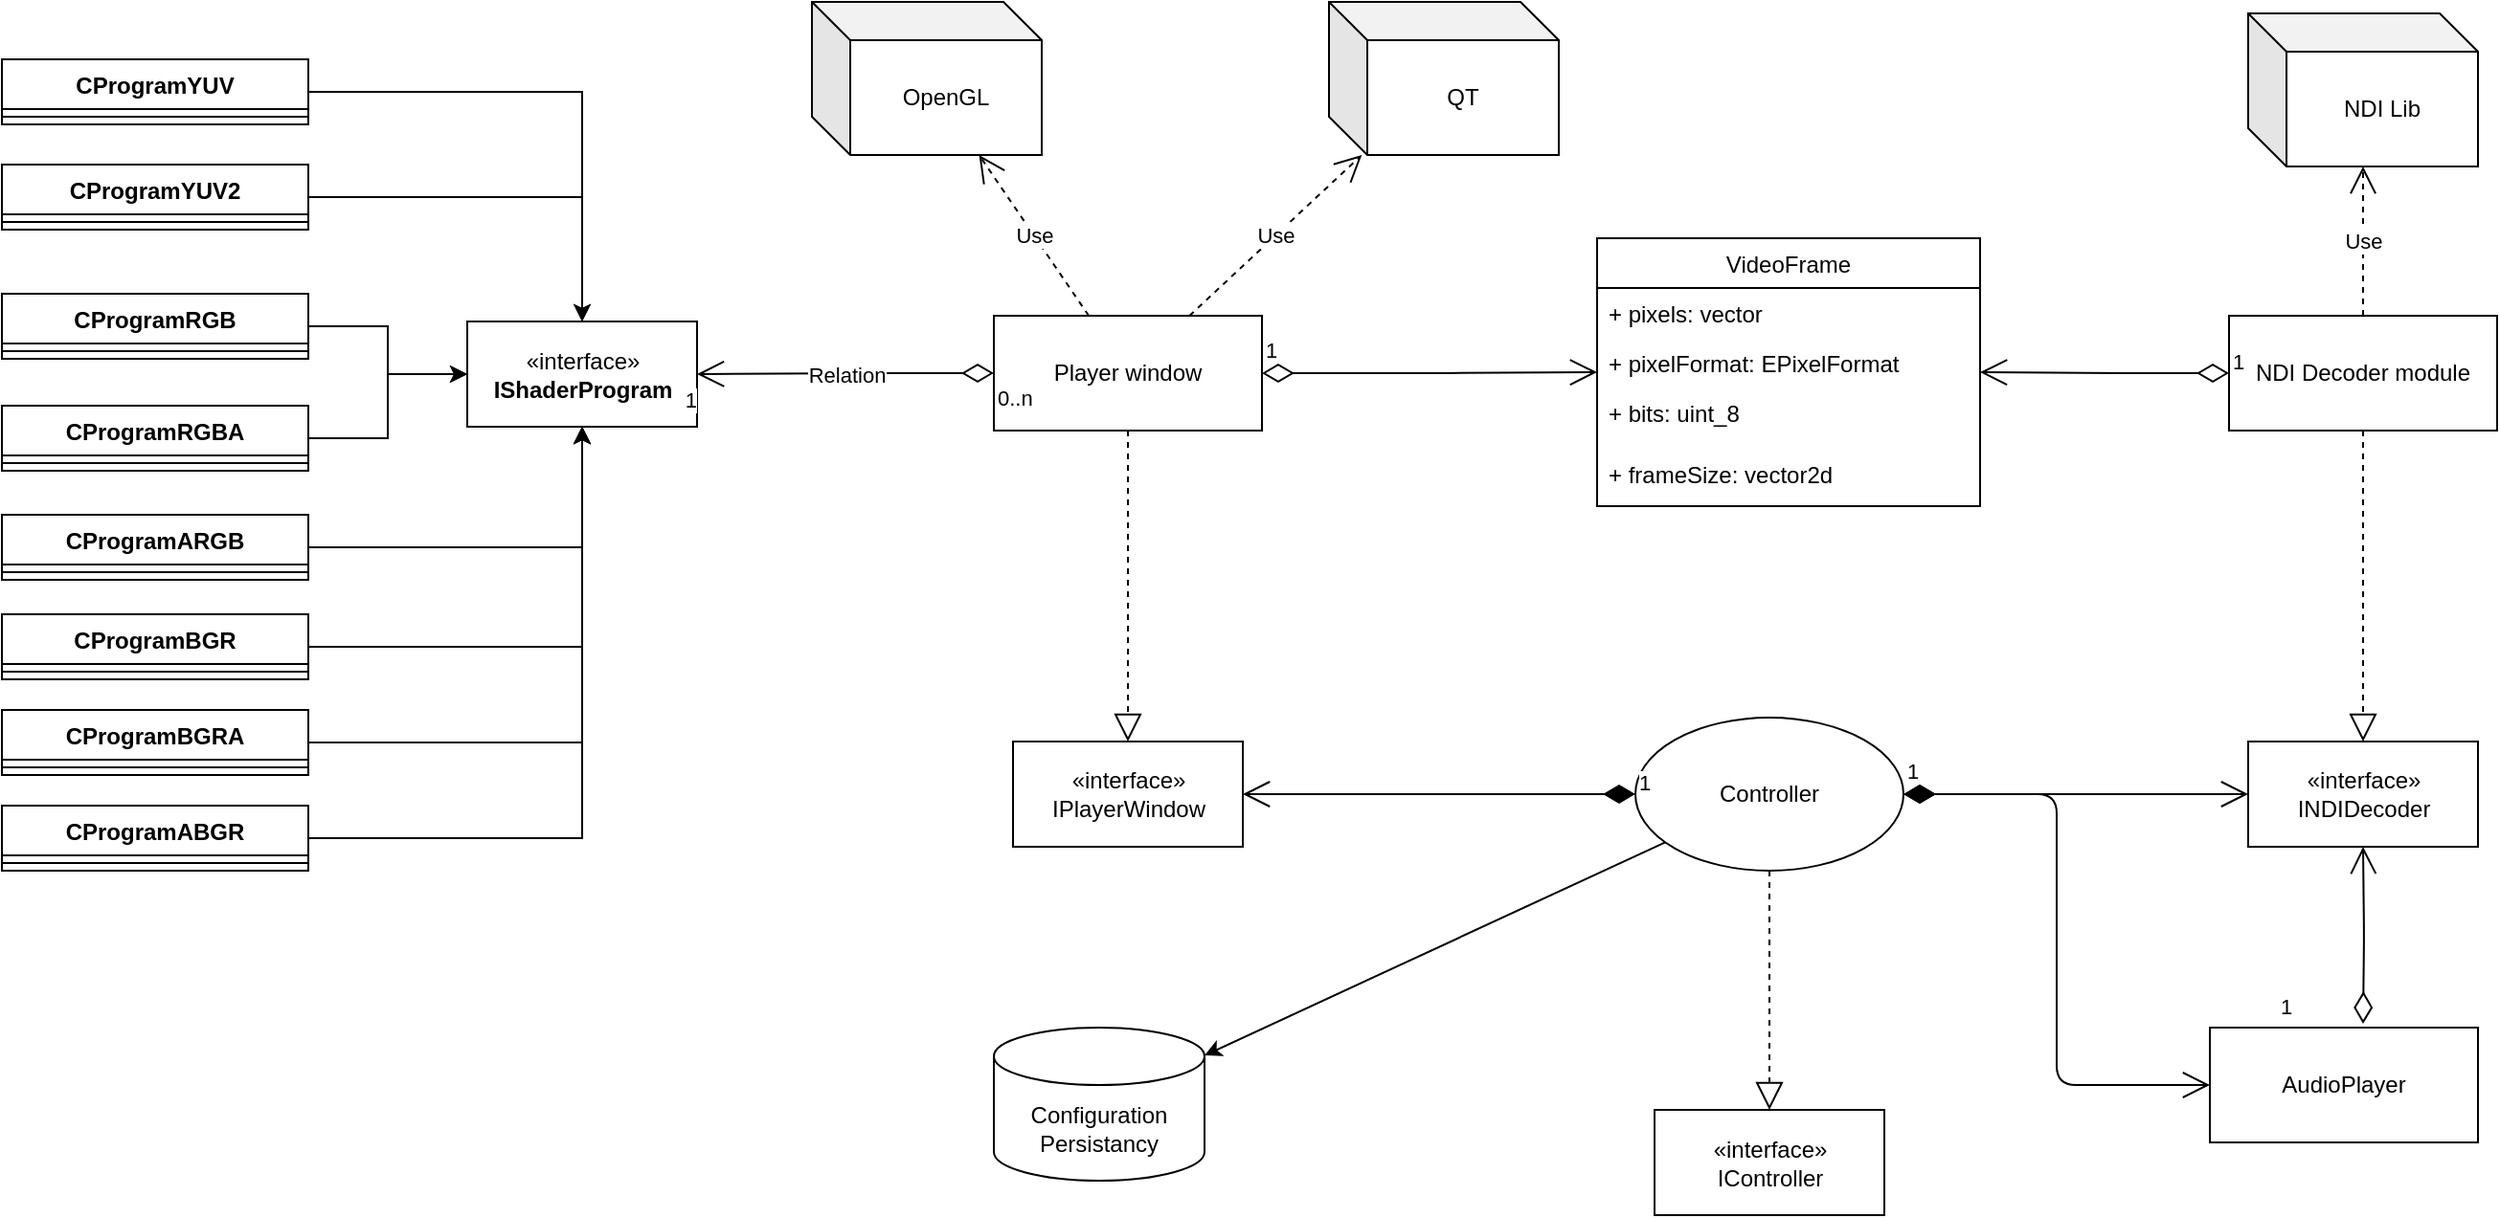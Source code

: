 <mxfile version="14.4.7" type="device"><diagram id="E6jAM6QH0g46WiACRepy" name="Page-1"><mxGraphModel dx="2295" dy="796" grid="1" gridSize="10" guides="1" tooltips="1" connect="1" arrows="1" fold="1" page="1" pageScale="1" pageWidth="827" pageHeight="1169" math="0" shadow="0"><root><mxCell id="0"/><mxCell id="1" parent="0"/><mxCell id="FjV0xHpYoXtp-rTesrgR-1" value="NDI Decoder module" style="rounded=0;whiteSpace=wrap;html=1;" vertex="1" parent="1"><mxGeometry x="750" y="300" width="140" height="60" as="geometry"/></mxCell><mxCell id="FjV0xHpYoXtp-rTesrgR-2" value="NDI Lib" style="shape=cube;whiteSpace=wrap;html=1;boundedLbl=1;backgroundOutline=1;darkOpacity=0.05;darkOpacity2=0.1;" vertex="1" parent="1"><mxGeometry x="760" y="142" width="120" height="80" as="geometry"/></mxCell><mxCell id="FjV0xHpYoXtp-rTesrgR-4" value="OpenGL" style="shape=cube;whiteSpace=wrap;html=1;boundedLbl=1;backgroundOutline=1;darkOpacity=0.05;darkOpacity2=0.1;" vertex="1" parent="1"><mxGeometry x="10" y="136" width="120" height="80" as="geometry"/></mxCell><mxCell id="FjV0xHpYoXtp-rTesrgR-5" value="Player window" style="rounded=0;whiteSpace=wrap;html=1;" vertex="1" parent="1"><mxGeometry x="105" y="300" width="140" height="60" as="geometry"/></mxCell><mxCell id="FjV0xHpYoXtp-rTesrgR-8" value="Controller" style="ellipse;whiteSpace=wrap;html=1;" vertex="1" parent="1"><mxGeometry x="440" y="510" width="140" height="80" as="geometry"/></mxCell><mxCell id="FjV0xHpYoXtp-rTesrgR-9" value="AudioPlayer" style="rounded=0;whiteSpace=wrap;html=1;" vertex="1" parent="1"><mxGeometry x="740" y="672" width="140" height="60" as="geometry"/></mxCell><mxCell id="FjV0xHpYoXtp-rTesrgR-13" value="Configuration Persistancy" style="shape=cylinder3;whiteSpace=wrap;html=1;boundedLbl=1;backgroundOutline=1;size=15;" vertex="1" parent="1"><mxGeometry x="105" y="672" width="110" height="80" as="geometry"/></mxCell><mxCell id="FjV0xHpYoXtp-rTesrgR-14" value="" style="endArrow=classic;html=1;" edge="1" parent="1" source="FjV0xHpYoXtp-rTesrgR-8" target="FjV0xHpYoXtp-rTesrgR-13"><mxGeometry width="50" height="50" relative="1" as="geometry"><mxPoint x="400" y="525" as="sourcePoint"/><mxPoint x="450" y="475" as="targetPoint"/></mxGeometry></mxCell><mxCell id="FjV0xHpYoXtp-rTesrgR-16" value="" style="endArrow=block;dashed=1;endFill=0;endSize=12;html=1;" edge="1" parent="1" source="FjV0xHpYoXtp-rTesrgR-8" target="FjV0xHpYoXtp-rTesrgR-48"><mxGeometry width="160" relative="1" as="geometry"><mxPoint x="470" y="495" as="sourcePoint"/><mxPoint x="630" y="495" as="targetPoint"/></mxGeometry></mxCell><mxCell id="FjV0xHpYoXtp-rTesrgR-27" value="" style="endArrow=block;dashed=1;endFill=0;endSize=12;html=1;" edge="1" parent="1" source="FjV0xHpYoXtp-rTesrgR-1" target="FjV0xHpYoXtp-rTesrgR-47"><mxGeometry width="160" relative="1" as="geometry"><mxPoint x="510" y="309.66" as="sourcePoint"/><mxPoint x="820" y="455" as="targetPoint"/></mxGeometry></mxCell><mxCell id="FjV0xHpYoXtp-rTesrgR-30" value="1" style="endArrow=open;html=1;endSize=12;startArrow=diamondThin;startSize=14;startFill=1;edgeStyle=orthogonalEdgeStyle;align=left;verticalAlign=bottom;" edge="1" parent="1" source="FjV0xHpYoXtp-rTesrgR-8" target="FjV0xHpYoXtp-rTesrgR-46"><mxGeometry x="-1" y="3" relative="1" as="geometry"><mxPoint x="420" y="629.66" as="sourcePoint"/><mxPoint x="200" y="550" as="targetPoint"/></mxGeometry></mxCell><mxCell id="FjV0xHpYoXtp-rTesrgR-31" value="1" style="endArrow=open;html=1;endSize=12;startArrow=diamondThin;startSize=14;startFill=1;edgeStyle=orthogonalEdgeStyle;align=left;verticalAlign=bottom;" edge="1" parent="1" source="FjV0xHpYoXtp-rTesrgR-8" target="FjV0xHpYoXtp-rTesrgR-47"><mxGeometry x="-1" y="3" relative="1" as="geometry"><mxPoint x="230" y="535" as="sourcePoint"/><mxPoint x="580" y="550" as="targetPoint"/></mxGeometry></mxCell><mxCell id="FjV0xHpYoXtp-rTesrgR-32" value="" style="endArrow=block;dashed=1;endFill=0;endSize=12;html=1;" edge="1" parent="1" source="FjV0xHpYoXtp-rTesrgR-5" target="FjV0xHpYoXtp-rTesrgR-46"><mxGeometry width="160" relative="1" as="geometry"><mxPoint y="399.66" as="sourcePoint"/><mxPoint x="160" y="399.66" as="targetPoint"/></mxGeometry></mxCell><mxCell id="FjV0xHpYoXtp-rTesrgR-33" value="Use" style="endArrow=open;endSize=12;dashed=1;html=1;" edge="1" parent="1" source="FjV0xHpYoXtp-rTesrgR-1" target="FjV0xHpYoXtp-rTesrgR-2"><mxGeometry width="160" relative="1" as="geometry"><mxPoint x="470" y="330" as="sourcePoint"/><mxPoint x="630" y="330" as="targetPoint"/></mxGeometry></mxCell><mxCell id="FjV0xHpYoXtp-rTesrgR-34" value="QT" style="shape=cube;whiteSpace=wrap;html=1;boundedLbl=1;backgroundOutline=1;darkOpacity=0.05;darkOpacity2=0.1;" vertex="1" parent="1"><mxGeometry x="280" y="136" width="120" height="80" as="geometry"/></mxCell><mxCell id="FjV0xHpYoXtp-rTesrgR-35" value="Use" style="endArrow=open;endSize=12;dashed=1;html=1;" edge="1" parent="1" source="FjV0xHpYoXtp-rTesrgR-5" target="FjV0xHpYoXtp-rTesrgR-4"><mxGeometry width="160" relative="1" as="geometry"><mxPoint x="240" y="330" as="sourcePoint"/><mxPoint x="400" y="330" as="targetPoint"/></mxGeometry></mxCell><mxCell id="FjV0xHpYoXtp-rTesrgR-36" value="Use" style="endArrow=open;endSize=12;dashed=1;html=1;" edge="1" parent="1" source="FjV0xHpYoXtp-rTesrgR-5" target="FjV0xHpYoXtp-rTesrgR-34"><mxGeometry width="160" relative="1" as="geometry"><mxPoint x="240" y="330" as="sourcePoint"/><mxPoint x="400" y="330" as="targetPoint"/></mxGeometry></mxCell><mxCell id="FjV0xHpYoXtp-rTesrgR-41" value="«interface»&lt;br&gt;&lt;b&gt;IShaderProgram&lt;br&gt;&lt;/b&gt;" style="html=1;" vertex="1" parent="1"><mxGeometry x="-170" y="303" width="120" height="55" as="geometry"/></mxCell><mxCell id="FjV0xHpYoXtp-rTesrgR-65" value="" style="edgeStyle=orthogonalEdgeStyle;rounded=0;orthogonalLoop=1;jettySize=auto;html=1;" edge="1" parent="1" source="FjV0xHpYoXtp-rTesrgR-42" target="FjV0xHpYoXtp-rTesrgR-41"><mxGeometry relative="1" as="geometry"/></mxCell><mxCell id="FjV0xHpYoXtp-rTesrgR-42" value="CProgramYUV" style="swimlane;fontStyle=1;align=center;verticalAlign=top;childLayout=stackLayout;horizontal=1;startSize=26;horizontalStack=0;resizeParent=1;resizeParentMax=0;resizeLast=0;collapsible=1;marginBottom=0;" vertex="1" parent="1"><mxGeometry x="-413" y="166" width="160" height="34" as="geometry"/></mxCell><mxCell id="FjV0xHpYoXtp-rTesrgR-44" value="" style="line;strokeWidth=1;fillColor=none;align=left;verticalAlign=middle;spacingTop=-1;spacingLeft=3;spacingRight=3;rotatable=0;labelPosition=right;points=[];portConstraint=eastwest;" vertex="1" parent="FjV0xHpYoXtp-rTesrgR-42"><mxGeometry y="26" width="160" height="8" as="geometry"/></mxCell><mxCell id="FjV0xHpYoXtp-rTesrgR-46" value="«interface»&lt;br&gt;IPlayerWindow&lt;b&gt;&lt;br&gt;&lt;/b&gt;" style="html=1;" vertex="1" parent="1"><mxGeometry x="115" y="522.5" width="120" height="55" as="geometry"/></mxCell><mxCell id="FjV0xHpYoXtp-rTesrgR-47" value="«interface»&lt;br&gt;INDIDecoder&lt;b&gt;&lt;br&gt;&lt;/b&gt;" style="html=1;" vertex="1" parent="1"><mxGeometry x="760" y="522.5" width="120" height="55" as="geometry"/></mxCell><mxCell id="FjV0xHpYoXtp-rTesrgR-48" value="«interface»&lt;br&gt;IController&lt;b&gt;&lt;br&gt;&lt;/b&gt;" style="html=1;" vertex="1" parent="1"><mxGeometry x="450" y="715" width="120" height="55" as="geometry"/></mxCell><mxCell id="FjV0xHpYoXtp-rTesrgR-66" value="" style="edgeStyle=orthogonalEdgeStyle;rounded=0;orthogonalLoop=1;jettySize=auto;html=1;" edge="1" parent="1" source="FjV0xHpYoXtp-rTesrgR-50" target="FjV0xHpYoXtp-rTesrgR-41"><mxGeometry relative="1" as="geometry"/></mxCell><mxCell id="FjV0xHpYoXtp-rTesrgR-50" value="CProgramYUV2" style="swimlane;fontStyle=1;align=center;verticalAlign=top;childLayout=stackLayout;horizontal=1;startSize=26;horizontalStack=0;resizeParent=1;resizeParentMax=0;resizeLast=0;collapsible=1;marginBottom=0;" vertex="1" parent="1"><mxGeometry x="-413" y="221" width="160" height="34" as="geometry"/></mxCell><mxCell id="FjV0xHpYoXtp-rTesrgR-51" value="" style="line;strokeWidth=1;fillColor=none;align=left;verticalAlign=middle;spacingTop=-1;spacingLeft=3;spacingRight=3;rotatable=0;labelPosition=right;points=[];portConstraint=eastwest;" vertex="1" parent="FjV0xHpYoXtp-rTesrgR-50"><mxGeometry y="26" width="160" height="8" as="geometry"/></mxCell><mxCell id="FjV0xHpYoXtp-rTesrgR-67" value="" style="edgeStyle=orthogonalEdgeStyle;rounded=0;orthogonalLoop=1;jettySize=auto;html=1;" edge="1" parent="1" source="FjV0xHpYoXtp-rTesrgR-52" target="FjV0xHpYoXtp-rTesrgR-41"><mxGeometry relative="1" as="geometry"/></mxCell><mxCell id="FjV0xHpYoXtp-rTesrgR-52" value="CProgramRGB" style="swimlane;fontStyle=1;align=center;verticalAlign=top;childLayout=stackLayout;horizontal=1;startSize=26;horizontalStack=0;resizeParent=1;resizeParentMax=0;resizeLast=0;collapsible=1;marginBottom=0;" vertex="1" parent="1"><mxGeometry x="-413" y="288.5" width="160" height="34" as="geometry"/></mxCell><mxCell id="FjV0xHpYoXtp-rTesrgR-53" value="" style="line;strokeWidth=1;fillColor=none;align=left;verticalAlign=middle;spacingTop=-1;spacingLeft=3;spacingRight=3;rotatable=0;labelPosition=right;points=[];portConstraint=eastwest;" vertex="1" parent="FjV0xHpYoXtp-rTesrgR-52"><mxGeometry y="26" width="160" height="8" as="geometry"/></mxCell><mxCell id="FjV0xHpYoXtp-rTesrgR-70" value="" style="edgeStyle=orthogonalEdgeStyle;rounded=0;orthogonalLoop=1;jettySize=auto;html=1;" edge="1" parent="1" source="FjV0xHpYoXtp-rTesrgR-54" target="FjV0xHpYoXtp-rTesrgR-41"><mxGeometry relative="1" as="geometry"/></mxCell><mxCell id="FjV0xHpYoXtp-rTesrgR-54" value="CProgramRGBA" style="swimlane;fontStyle=1;align=center;verticalAlign=top;childLayout=stackLayout;horizontal=1;startSize=26;horizontalStack=0;resizeParent=1;resizeParentMax=0;resizeLast=0;collapsible=1;marginBottom=0;" vertex="1" parent="1"><mxGeometry x="-413" y="347" width="160" height="34" as="geometry"/></mxCell><mxCell id="FjV0xHpYoXtp-rTesrgR-55" value="" style="line;strokeWidth=1;fillColor=none;align=left;verticalAlign=middle;spacingTop=-1;spacingLeft=3;spacingRight=3;rotatable=0;labelPosition=right;points=[];portConstraint=eastwest;" vertex="1" parent="FjV0xHpYoXtp-rTesrgR-54"><mxGeometry y="26" width="160" height="8" as="geometry"/></mxCell><mxCell id="FjV0xHpYoXtp-rTesrgR-71" value="" style="edgeStyle=orthogonalEdgeStyle;rounded=0;orthogonalLoop=1;jettySize=auto;html=1;" edge="1" parent="1" source="FjV0xHpYoXtp-rTesrgR-56" target="FjV0xHpYoXtp-rTesrgR-41"><mxGeometry relative="1" as="geometry"/></mxCell><mxCell id="FjV0xHpYoXtp-rTesrgR-56" value="CProgramARGB" style="swimlane;fontStyle=1;align=center;verticalAlign=top;childLayout=stackLayout;horizontal=1;startSize=26;horizontalStack=0;resizeParent=1;resizeParentMax=0;resizeLast=0;collapsible=1;marginBottom=0;" vertex="1" parent="1"><mxGeometry x="-413" y="404" width="160" height="34" as="geometry"/></mxCell><mxCell id="FjV0xHpYoXtp-rTesrgR-57" value="" style="line;strokeWidth=1;fillColor=none;align=left;verticalAlign=middle;spacingTop=-1;spacingLeft=3;spacingRight=3;rotatable=0;labelPosition=right;points=[];portConstraint=eastwest;" vertex="1" parent="FjV0xHpYoXtp-rTesrgR-56"><mxGeometry y="26" width="160" height="8" as="geometry"/></mxCell><mxCell id="FjV0xHpYoXtp-rTesrgR-72" value="" style="edgeStyle=orthogonalEdgeStyle;rounded=0;orthogonalLoop=1;jettySize=auto;html=1;" edge="1" parent="1" source="FjV0xHpYoXtp-rTesrgR-58" target="FjV0xHpYoXtp-rTesrgR-41"><mxGeometry relative="1" as="geometry"/></mxCell><mxCell id="FjV0xHpYoXtp-rTesrgR-58" value="CProgramBGR" style="swimlane;fontStyle=1;align=center;verticalAlign=top;childLayout=stackLayout;horizontal=1;startSize=26;horizontalStack=0;resizeParent=1;resizeParentMax=0;resizeLast=0;collapsible=1;marginBottom=0;" vertex="1" parent="1"><mxGeometry x="-413" y="456" width="160" height="34" as="geometry"/></mxCell><mxCell id="FjV0xHpYoXtp-rTesrgR-59" value="" style="line;strokeWidth=1;fillColor=none;align=left;verticalAlign=middle;spacingTop=-1;spacingLeft=3;spacingRight=3;rotatable=0;labelPosition=right;points=[];portConstraint=eastwest;" vertex="1" parent="FjV0xHpYoXtp-rTesrgR-58"><mxGeometry y="26" width="160" height="8" as="geometry"/></mxCell><mxCell id="FjV0xHpYoXtp-rTesrgR-73" value="" style="edgeStyle=orthogonalEdgeStyle;rounded=0;orthogonalLoop=1;jettySize=auto;html=1;" edge="1" parent="1" source="FjV0xHpYoXtp-rTesrgR-60" target="FjV0xHpYoXtp-rTesrgR-41"><mxGeometry relative="1" as="geometry"/></mxCell><mxCell id="FjV0xHpYoXtp-rTesrgR-60" value="CProgramBGRA" style="swimlane;fontStyle=1;align=center;verticalAlign=top;childLayout=stackLayout;horizontal=1;startSize=26;horizontalStack=0;resizeParent=1;resizeParentMax=0;resizeLast=0;collapsible=1;marginBottom=0;" vertex="1" parent="1"><mxGeometry x="-413" y="506" width="160" height="34" as="geometry"/></mxCell><mxCell id="FjV0xHpYoXtp-rTesrgR-61" value="" style="line;strokeWidth=1;fillColor=none;align=left;verticalAlign=middle;spacingTop=-1;spacingLeft=3;spacingRight=3;rotatable=0;labelPosition=right;points=[];portConstraint=eastwest;" vertex="1" parent="FjV0xHpYoXtp-rTesrgR-60"><mxGeometry y="26" width="160" height="8" as="geometry"/></mxCell><mxCell id="FjV0xHpYoXtp-rTesrgR-74" value="" style="edgeStyle=orthogonalEdgeStyle;rounded=0;orthogonalLoop=1;jettySize=auto;html=1;" edge="1" parent="1" source="FjV0xHpYoXtp-rTesrgR-62" target="FjV0xHpYoXtp-rTesrgR-41"><mxGeometry relative="1" as="geometry"/></mxCell><mxCell id="FjV0xHpYoXtp-rTesrgR-62" value="CProgramABGR" style="swimlane;fontStyle=1;align=center;verticalAlign=top;childLayout=stackLayout;horizontal=1;startSize=26;horizontalStack=0;resizeParent=1;resizeParentMax=0;resizeLast=0;collapsible=1;marginBottom=0;" vertex="1" parent="1"><mxGeometry x="-413" y="556" width="160" height="34" as="geometry"/></mxCell><mxCell id="FjV0xHpYoXtp-rTesrgR-63" value="" style="line;strokeWidth=1;fillColor=none;align=left;verticalAlign=middle;spacingTop=-1;spacingLeft=3;spacingRight=3;rotatable=0;labelPosition=right;points=[];portConstraint=eastwest;" vertex="1" parent="FjV0xHpYoXtp-rTesrgR-62"><mxGeometry y="26" width="160" height="8" as="geometry"/></mxCell><mxCell id="FjV0xHpYoXtp-rTesrgR-76" value="VideoFrame" style="swimlane;fontStyle=0;childLayout=stackLayout;horizontal=1;startSize=26;fillColor=none;horizontalStack=0;resizeParent=1;resizeParentMax=0;resizeLast=0;collapsible=1;marginBottom=0;" vertex="1" parent="1"><mxGeometry x="420" y="259.5" width="200" height="140" as="geometry"/></mxCell><mxCell id="FjV0xHpYoXtp-rTesrgR-77" value="+ pixels: vector&#10;" style="text;strokeColor=none;fillColor=none;align=left;verticalAlign=top;spacingLeft=4;spacingRight=4;overflow=hidden;rotatable=0;points=[[0,0.5],[1,0.5]];portConstraint=eastwest;" vertex="1" parent="FjV0xHpYoXtp-rTesrgR-76"><mxGeometry y="26" width="200" height="26" as="geometry"/></mxCell><mxCell id="FjV0xHpYoXtp-rTesrgR-78" value="+ pixelFormat: EPixelFormat" style="text;strokeColor=none;fillColor=none;align=left;verticalAlign=top;spacingLeft=4;spacingRight=4;overflow=hidden;rotatable=0;points=[[0,0.5],[1,0.5]];portConstraint=eastwest;" vertex="1" parent="FjV0xHpYoXtp-rTesrgR-76"><mxGeometry y="52" width="200" height="26" as="geometry"/></mxCell><mxCell id="FjV0xHpYoXtp-rTesrgR-79" value="+ bits: uint_8" style="text;strokeColor=none;fillColor=none;align=left;verticalAlign=top;spacingLeft=4;spacingRight=4;overflow=hidden;rotatable=0;points=[[0,0.5],[1,0.5]];portConstraint=eastwest;" vertex="1" parent="FjV0xHpYoXtp-rTesrgR-76"><mxGeometry y="78" width="200" height="32" as="geometry"/></mxCell><mxCell id="FjV0xHpYoXtp-rTesrgR-80" value="+ frameSize: vector2d" style="text;strokeColor=none;fillColor=none;align=left;verticalAlign=top;spacingLeft=4;spacingRight=4;overflow=hidden;rotatable=0;points=[[0,0.5],[1,0.5]];portConstraint=eastwest;" vertex="1" parent="FjV0xHpYoXtp-rTesrgR-76"><mxGeometry y="110" width="200" height="30" as="geometry"/></mxCell><mxCell id="FjV0xHpYoXtp-rTesrgR-81" value="1" style="endArrow=open;html=1;endSize=12;startArrow=diamondThin;startSize=14;startFill=0;edgeStyle=orthogonalEdgeStyle;align=left;verticalAlign=bottom;" edge="1" parent="1" source="FjV0xHpYoXtp-rTesrgR-5" target="FjV0xHpYoXtp-rTesrgR-76"><mxGeometry x="-1" y="3" relative="1" as="geometry"><mxPoint x="170" y="460" as="sourcePoint"/><mxPoint x="330" y="460" as="targetPoint"/></mxGeometry></mxCell><mxCell id="FjV0xHpYoXtp-rTesrgR-84" value="1" style="endArrow=open;html=1;endSize=12;startArrow=diamondThin;startSize=14;startFill=0;edgeStyle=orthogonalEdgeStyle;align=left;verticalAlign=bottom;strokeWidth=1;" edge="1" parent="1" source="FjV0xHpYoXtp-rTesrgR-1" target="FjV0xHpYoXtp-rTesrgR-76"><mxGeometry x="-1" y="3" relative="1" as="geometry"><mxPoint x="193" y="425" as="sourcePoint"/><mxPoint x="353" y="425" as="targetPoint"/></mxGeometry></mxCell><mxCell id="FjV0xHpYoXtp-rTesrgR-86" value="Relation" style="endArrow=open;html=1;endSize=12;startArrow=diamondThin;startSize=14;startFill=0;edgeStyle=orthogonalEdgeStyle;strokeWidth=1;" edge="1" parent="1" source="FjV0xHpYoXtp-rTesrgR-5" target="FjV0xHpYoXtp-rTesrgR-41"><mxGeometry relative="1" as="geometry"><mxPoint x="310" y="469.5" as="sourcePoint"/><mxPoint x="470" y="469.5" as="targetPoint"/></mxGeometry></mxCell><mxCell id="FjV0xHpYoXtp-rTesrgR-87" value="0..n" style="edgeLabel;resizable=0;html=1;align=left;verticalAlign=top;" connectable="0" vertex="1" parent="FjV0xHpYoXtp-rTesrgR-86"><mxGeometry x="-1" relative="1" as="geometry"/></mxCell><mxCell id="FjV0xHpYoXtp-rTesrgR-88" value="1" style="edgeLabel;resizable=0;html=1;align=right;verticalAlign=top;" connectable="0" vertex="1" parent="FjV0xHpYoXtp-rTesrgR-86"><mxGeometry x="1" relative="1" as="geometry"/></mxCell><mxCell id="FjV0xHpYoXtp-rTesrgR-89" value="1" style="endArrow=open;html=1;endSize=12;startArrow=diamondThin;startSize=14;startFill=1;edgeStyle=orthogonalEdgeStyle;align=left;verticalAlign=bottom;strokeWidth=1;entryX=0;entryY=0.5;entryDx=0;entryDy=0;" edge="1" parent="1" source="FjV0xHpYoXtp-rTesrgR-8" target="FjV0xHpYoXtp-rTesrgR-9"><mxGeometry x="-1" y="3" relative="1" as="geometry"><mxPoint x="190" y="460" as="sourcePoint"/><mxPoint x="350" y="460" as="targetPoint"/></mxGeometry></mxCell><mxCell id="FjV0xHpYoXtp-rTesrgR-91" value="1" style="endArrow=open;html=1;endSize=12;startArrow=diamondThin;startSize=14;startFill=0;edgeStyle=orthogonalEdgeStyle;align=left;verticalAlign=bottom;strokeWidth=1;" edge="1" parent="1" target="FjV0xHpYoXtp-rTesrgR-47"><mxGeometry x="-1" y="45" relative="1" as="geometry"><mxPoint x="820" y="670" as="sourcePoint"/><mxPoint x="350" y="460" as="targetPoint"/><mxPoint as="offset"/></mxGeometry></mxCell></root></mxGraphModel></diagram></mxfile>